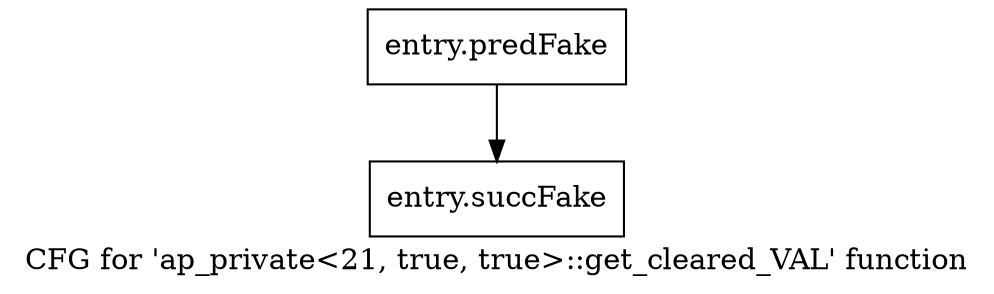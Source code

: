 digraph "CFG for 'ap_private\<21, true, true\>::get_cleared_VAL' function" {
	label="CFG for 'ap_private\<21, true, true\>::get_cleared_VAL' function";

	Node0x5a2f0e0 [shape=record,filename="",linenumber="",label="{entry.predFake}"];
	Node0x5a2f0e0 -> Node0x5ae52d0[ callList="" memoryops="" filename="/home/omerfaruk/tools/Xilinx/Vitis_HLS/2023.2/include/etc/ap_private.h" execusionnum="6"];
	Node0x5ae52d0 [shape=record,filename="/home/omerfaruk/tools/Xilinx/Vitis_HLS/2023.2/include/etc/ap_private.h",linenumber="1438",label="{entry.succFake}"];
}
